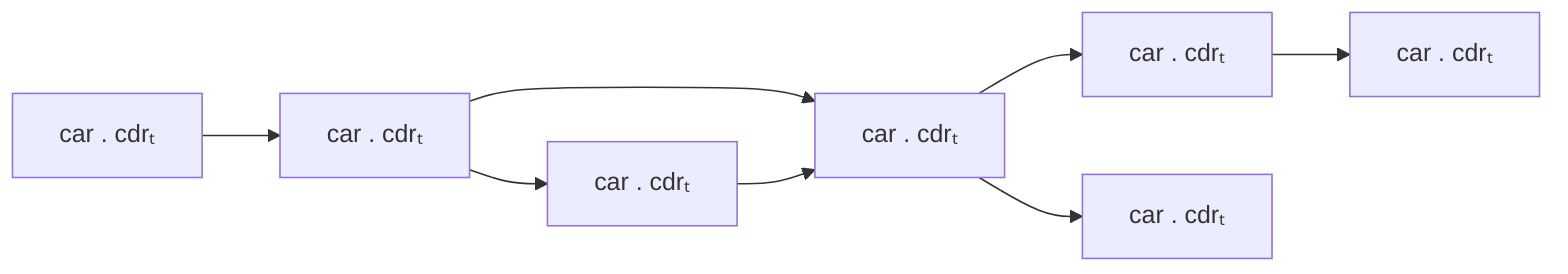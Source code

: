 flowchart LR
  c0["car . cdrₜ"] --> c1["car . cdrₜ"] --> c2["car . cdrₜ"]
  c1 --> c3["car . cdrₜ"] --> c2["car . cdrₜ"]
  c2 --> c4["car . cdrₜ"]
  c2 --> c5["car . cdrₜ"]
  c4 --> c6["car . cdrₜ"]